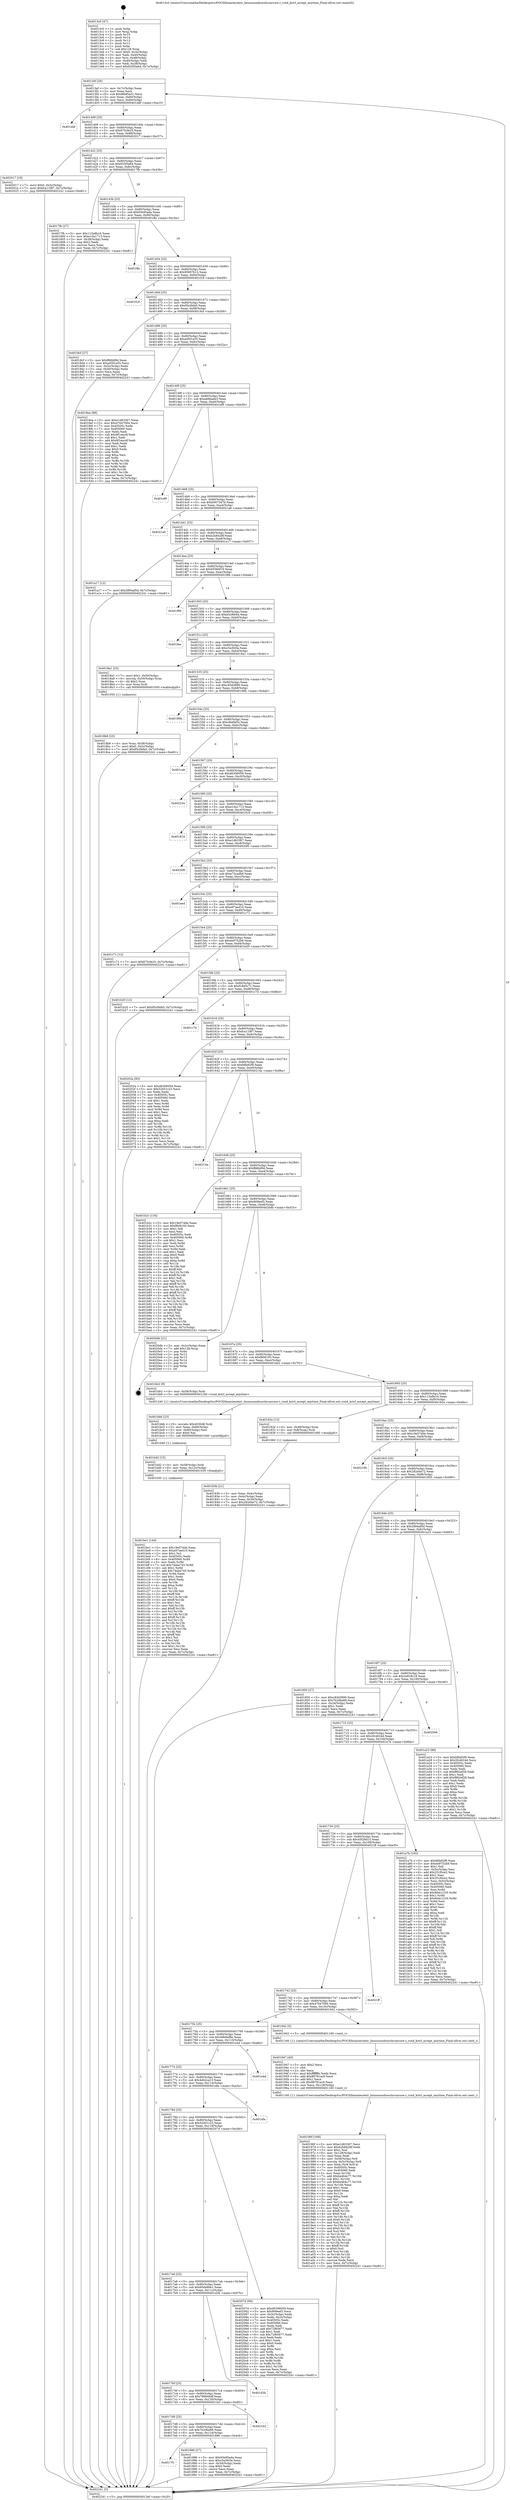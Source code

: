 digraph "0x4013c0" {
  label = "0x4013c0 (/mnt/c/Users/mathe/Desktop/tcc/POCII/binaries/extr_linuxsoundsocshrcarcore.c_rsnd_kctrl_accept_anytime_Final-ollvm.out::main(0))"
  labelloc = "t"
  node[shape=record]

  Entry [label="",width=0.3,height=0.3,shape=circle,fillcolor=black,style=filled]
  "0x4013ef" [label="{
     0x4013ef [26]\l
     | [instrs]\l
     &nbsp;&nbsp;0x4013ef \<+3\>: mov -0x7c(%rbp),%eax\l
     &nbsp;&nbsp;0x4013f2 \<+2\>: mov %eax,%ecx\l
     &nbsp;&nbsp;0x4013f4 \<+6\>: sub $0x86bf5a31,%ecx\l
     &nbsp;&nbsp;0x4013fa \<+3\>: mov %eax,-0x80(%rbp)\l
     &nbsp;&nbsp;0x4013fd \<+6\>: mov %ecx,-0x84(%rbp)\l
     &nbsp;&nbsp;0x401403 \<+6\>: je 0000000000401ddf \<main+0xa1f\>\l
  }"]
  "0x401ddf" [label="{
     0x401ddf\l
  }", style=dashed]
  "0x401409" [label="{
     0x401409 [25]\l
     | [instrs]\l
     &nbsp;&nbsp;0x401409 \<+5\>: jmp 000000000040140e \<main+0x4e\>\l
     &nbsp;&nbsp;0x40140e \<+3\>: mov -0x80(%rbp),%eax\l
     &nbsp;&nbsp;0x401411 \<+5\>: sub $0x875cfe25,%eax\l
     &nbsp;&nbsp;0x401416 \<+6\>: mov %eax,-0x88(%rbp)\l
     &nbsp;&nbsp;0x40141c \<+6\>: je 0000000000402017 \<main+0xc57\>\l
  }"]
  Exit [label="",width=0.3,height=0.3,shape=circle,fillcolor=black,style=filled,peripheries=2]
  "0x402017" [label="{
     0x402017 [19]\l
     | [instrs]\l
     &nbsp;&nbsp;0x402017 \<+7\>: movl $0x0,-0x3c(%rbp)\l
     &nbsp;&nbsp;0x40201e \<+7\>: movl $0xfca11f87,-0x7c(%rbp)\l
     &nbsp;&nbsp;0x402025 \<+5\>: jmp 0000000000402241 \<main+0xe81\>\l
  }"]
  "0x401422" [label="{
     0x401422 [25]\l
     | [instrs]\l
     &nbsp;&nbsp;0x401422 \<+5\>: jmp 0000000000401427 \<main+0x67\>\l
     &nbsp;&nbsp;0x401427 \<+3\>: mov -0x80(%rbp),%eax\l
     &nbsp;&nbsp;0x40142a \<+5\>: sub $0x925f3a64,%eax\l
     &nbsp;&nbsp;0x40142f \<+6\>: mov %eax,-0x8c(%rbp)\l
     &nbsp;&nbsp;0x401435 \<+6\>: je 00000000004017fb \<main+0x43b\>\l
  }"]
  "0x401be1" [label="{
     0x401be1 [144]\l
     | [instrs]\l
     &nbsp;&nbsp;0x401be1 \<+5\>: mov $0x19e57dde,%eax\l
     &nbsp;&nbsp;0x401be6 \<+5\>: mov $0xe97ae410,%esi\l
     &nbsp;&nbsp;0x401beb \<+2\>: mov $0x1,%cl\l
     &nbsp;&nbsp;0x401bed \<+7\>: mov 0x40505c,%edx\l
     &nbsp;&nbsp;0x401bf4 \<+8\>: mov 0x405060,%r8d\l
     &nbsp;&nbsp;0x401bfc \<+3\>: mov %edx,%r9d\l
     &nbsp;&nbsp;0x401bff \<+7\>: sub $0x74aba745,%r9d\l
     &nbsp;&nbsp;0x401c06 \<+4\>: sub $0x1,%r9d\l
     &nbsp;&nbsp;0x401c0a \<+7\>: add $0x74aba745,%r9d\l
     &nbsp;&nbsp;0x401c11 \<+4\>: imul %r9d,%edx\l
     &nbsp;&nbsp;0x401c15 \<+3\>: and $0x1,%edx\l
     &nbsp;&nbsp;0x401c18 \<+3\>: cmp $0x0,%edx\l
     &nbsp;&nbsp;0x401c1b \<+4\>: sete %r10b\l
     &nbsp;&nbsp;0x401c1f \<+4\>: cmp $0xa,%r8d\l
     &nbsp;&nbsp;0x401c23 \<+4\>: setl %r11b\l
     &nbsp;&nbsp;0x401c27 \<+3\>: mov %r10b,%bl\l
     &nbsp;&nbsp;0x401c2a \<+3\>: xor $0xff,%bl\l
     &nbsp;&nbsp;0x401c2d \<+3\>: mov %r11b,%r14b\l
     &nbsp;&nbsp;0x401c30 \<+4\>: xor $0xff,%r14b\l
     &nbsp;&nbsp;0x401c34 \<+3\>: xor $0x1,%cl\l
     &nbsp;&nbsp;0x401c37 \<+3\>: mov %bl,%r15b\l
     &nbsp;&nbsp;0x401c3a \<+4\>: and $0xff,%r15b\l
     &nbsp;&nbsp;0x401c3e \<+3\>: and %cl,%r10b\l
     &nbsp;&nbsp;0x401c41 \<+3\>: mov %r14b,%r12b\l
     &nbsp;&nbsp;0x401c44 \<+4\>: and $0xff,%r12b\l
     &nbsp;&nbsp;0x401c48 \<+3\>: and %cl,%r11b\l
     &nbsp;&nbsp;0x401c4b \<+3\>: or %r10b,%r15b\l
     &nbsp;&nbsp;0x401c4e \<+3\>: or %r11b,%r12b\l
     &nbsp;&nbsp;0x401c51 \<+3\>: xor %r12b,%r15b\l
     &nbsp;&nbsp;0x401c54 \<+3\>: or %r14b,%bl\l
     &nbsp;&nbsp;0x401c57 \<+3\>: xor $0xff,%bl\l
     &nbsp;&nbsp;0x401c5a \<+3\>: or $0x1,%cl\l
     &nbsp;&nbsp;0x401c5d \<+2\>: and %cl,%bl\l
     &nbsp;&nbsp;0x401c5f \<+3\>: or %bl,%r15b\l
     &nbsp;&nbsp;0x401c62 \<+4\>: test $0x1,%r15b\l
     &nbsp;&nbsp;0x401c66 \<+3\>: cmovne %esi,%eax\l
     &nbsp;&nbsp;0x401c69 \<+3\>: mov %eax,-0x7c(%rbp)\l
     &nbsp;&nbsp;0x401c6c \<+5\>: jmp 0000000000402241 \<main+0xe81\>\l
  }"]
  "0x4017fb" [label="{
     0x4017fb [27]\l
     | [instrs]\l
     &nbsp;&nbsp;0x4017fb \<+5\>: mov $0x115a8b16,%eax\l
     &nbsp;&nbsp;0x401800 \<+5\>: mov $0xe10a1713,%ecx\l
     &nbsp;&nbsp;0x401805 \<+3\>: mov -0x38(%rbp),%edx\l
     &nbsp;&nbsp;0x401808 \<+3\>: cmp $0x2,%edx\l
     &nbsp;&nbsp;0x40180b \<+3\>: cmovne %ecx,%eax\l
     &nbsp;&nbsp;0x40180e \<+3\>: mov %eax,-0x7c(%rbp)\l
     &nbsp;&nbsp;0x401811 \<+5\>: jmp 0000000000402241 \<main+0xe81\>\l
  }"]
  "0x40143b" [label="{
     0x40143b [25]\l
     | [instrs]\l
     &nbsp;&nbsp;0x40143b \<+5\>: jmp 0000000000401440 \<main+0x80\>\l
     &nbsp;&nbsp;0x401440 \<+3\>: mov -0x80(%rbp),%eax\l
     &nbsp;&nbsp;0x401443 \<+5\>: sub $0x93e95ada,%eax\l
     &nbsp;&nbsp;0x401448 \<+6\>: mov %eax,-0x90(%rbp)\l
     &nbsp;&nbsp;0x40144e \<+6\>: je 0000000000401ffa \<main+0xc3a\>\l
  }"]
  "0x402241" [label="{
     0x402241 [5]\l
     | [instrs]\l
     &nbsp;&nbsp;0x402241 \<+5\>: jmp 00000000004013ef \<main+0x2f\>\l
  }"]
  "0x4013c0" [label="{
     0x4013c0 [47]\l
     | [instrs]\l
     &nbsp;&nbsp;0x4013c0 \<+1\>: push %rbp\l
     &nbsp;&nbsp;0x4013c1 \<+3\>: mov %rsp,%rbp\l
     &nbsp;&nbsp;0x4013c4 \<+2\>: push %r15\l
     &nbsp;&nbsp;0x4013c6 \<+2\>: push %r14\l
     &nbsp;&nbsp;0x4013c8 \<+2\>: push %r13\l
     &nbsp;&nbsp;0x4013ca \<+2\>: push %r12\l
     &nbsp;&nbsp;0x4013cc \<+1\>: push %rbx\l
     &nbsp;&nbsp;0x4013cd \<+7\>: sub $0x128,%rsp\l
     &nbsp;&nbsp;0x4013d4 \<+7\>: movl $0x0,-0x3c(%rbp)\l
     &nbsp;&nbsp;0x4013db \<+3\>: mov %edi,-0x40(%rbp)\l
     &nbsp;&nbsp;0x4013de \<+4\>: mov %rsi,-0x48(%rbp)\l
     &nbsp;&nbsp;0x4013e2 \<+3\>: mov -0x40(%rbp),%edi\l
     &nbsp;&nbsp;0x4013e5 \<+3\>: mov %edi,-0x38(%rbp)\l
     &nbsp;&nbsp;0x4013e8 \<+7\>: movl $0x925f3a64,-0x7c(%rbp)\l
  }"]
  "0x401bd2" [label="{
     0x401bd2 [15]\l
     | [instrs]\l
     &nbsp;&nbsp;0x401bd2 \<+4\>: mov -0x58(%rbp),%rdi\l
     &nbsp;&nbsp;0x401bd6 \<+6\>: mov %eax,-0x12c(%rbp)\l
     &nbsp;&nbsp;0x401bdc \<+5\>: call 0000000000401030 \<free@plt\>\l
     | [calls]\l
     &nbsp;&nbsp;0x401030 \{1\} (unknown)\l
  }"]
  "0x401ffa" [label="{
     0x401ffa\l
  }", style=dashed]
  "0x401454" [label="{
     0x401454 [25]\l
     | [instrs]\l
     &nbsp;&nbsp;0x401454 \<+5\>: jmp 0000000000401459 \<main+0x99\>\l
     &nbsp;&nbsp;0x401459 \<+3\>: mov -0x80(%rbp),%eax\l
     &nbsp;&nbsp;0x40145c \<+5\>: sub $0x95807b12,%eax\l
     &nbsp;&nbsp;0x401461 \<+6\>: mov %eax,-0x94(%rbp)\l
     &nbsp;&nbsp;0x401467 \<+6\>: je 0000000000401f18 \<main+0xb58\>\l
  }"]
  "0x401bbb" [label="{
     0x401bbb [23]\l
     | [instrs]\l
     &nbsp;&nbsp;0x401bbb \<+10\>: movabs $0x4030d6,%rdi\l
     &nbsp;&nbsp;0x401bc5 \<+3\>: mov %eax,-0x60(%rbp)\l
     &nbsp;&nbsp;0x401bc8 \<+3\>: mov -0x60(%rbp),%esi\l
     &nbsp;&nbsp;0x401bcb \<+2\>: mov $0x0,%al\l
     &nbsp;&nbsp;0x401bcd \<+5\>: call 0000000000401040 \<printf@plt\>\l
     | [calls]\l
     &nbsp;&nbsp;0x401040 \{1\} (unknown)\l
  }"]
  "0x401f18" [label="{
     0x401f18\l
  }", style=dashed]
  "0x40146d" [label="{
     0x40146d [25]\l
     | [instrs]\l
     &nbsp;&nbsp;0x40146d \<+5\>: jmp 0000000000401472 \<main+0xb2\>\l
     &nbsp;&nbsp;0x401472 \<+3\>: mov -0x80(%rbp),%eax\l
     &nbsp;&nbsp;0x401475 \<+5\>: sub $0x95c0bfa5,%eax\l
     &nbsp;&nbsp;0x40147a \<+6\>: mov %eax,-0x98(%rbp)\l
     &nbsp;&nbsp;0x401480 \<+6\>: je 00000000004018cf \<main+0x50f\>\l
  }"]
  "0x40196f" [label="{
     0x40196f [168]\l
     | [instrs]\l
     &nbsp;&nbsp;0x40196f \<+5\>: mov $0xe1d63367,%ecx\l
     &nbsp;&nbsp;0x401974 \<+5\>: mov $0xb2b8428f,%edx\l
     &nbsp;&nbsp;0x401979 \<+3\>: mov $0x1,%sil\l
     &nbsp;&nbsp;0x40197c \<+6\>: mov -0x128(%rbp),%edi\l
     &nbsp;&nbsp;0x401982 \<+3\>: imul %eax,%edi\l
     &nbsp;&nbsp;0x401985 \<+4\>: mov -0x58(%rbp),%r8\l
     &nbsp;&nbsp;0x401989 \<+4\>: movslq -0x5c(%rbp),%r9\l
     &nbsp;&nbsp;0x40198d \<+4\>: mov %edi,(%r8,%r9,4)\l
     &nbsp;&nbsp;0x401991 \<+7\>: mov 0x40505c,%eax\l
     &nbsp;&nbsp;0x401998 \<+7\>: mov 0x405060,%edi\l
     &nbsp;&nbsp;0x40199f \<+3\>: mov %eax,%r10d\l
     &nbsp;&nbsp;0x4019a2 \<+7\>: add $0xbe4b4c77,%r10d\l
     &nbsp;&nbsp;0x4019a9 \<+4\>: sub $0x1,%r10d\l
     &nbsp;&nbsp;0x4019ad \<+7\>: sub $0xbe4b4c77,%r10d\l
     &nbsp;&nbsp;0x4019b4 \<+4\>: imul %r10d,%eax\l
     &nbsp;&nbsp;0x4019b8 \<+3\>: and $0x1,%eax\l
     &nbsp;&nbsp;0x4019bb \<+3\>: cmp $0x0,%eax\l
     &nbsp;&nbsp;0x4019be \<+4\>: sete %r11b\l
     &nbsp;&nbsp;0x4019c2 \<+3\>: cmp $0xa,%edi\l
     &nbsp;&nbsp;0x4019c5 \<+3\>: setl %bl\l
     &nbsp;&nbsp;0x4019c8 \<+3\>: mov %r11b,%r14b\l
     &nbsp;&nbsp;0x4019cb \<+4\>: xor $0xff,%r14b\l
     &nbsp;&nbsp;0x4019cf \<+3\>: mov %bl,%r15b\l
     &nbsp;&nbsp;0x4019d2 \<+4\>: xor $0xff,%r15b\l
     &nbsp;&nbsp;0x4019d6 \<+4\>: xor $0x0,%sil\l
     &nbsp;&nbsp;0x4019da \<+3\>: mov %r14b,%r12b\l
     &nbsp;&nbsp;0x4019dd \<+4\>: and $0x0,%r12b\l
     &nbsp;&nbsp;0x4019e1 \<+3\>: and %sil,%r11b\l
     &nbsp;&nbsp;0x4019e4 \<+3\>: mov %r15b,%r13b\l
     &nbsp;&nbsp;0x4019e7 \<+4\>: and $0x0,%r13b\l
     &nbsp;&nbsp;0x4019eb \<+3\>: and %sil,%bl\l
     &nbsp;&nbsp;0x4019ee \<+3\>: or %r11b,%r12b\l
     &nbsp;&nbsp;0x4019f1 \<+3\>: or %bl,%r13b\l
     &nbsp;&nbsp;0x4019f4 \<+3\>: xor %r13b,%r12b\l
     &nbsp;&nbsp;0x4019f7 \<+3\>: or %r15b,%r14b\l
     &nbsp;&nbsp;0x4019fa \<+4\>: xor $0xff,%r14b\l
     &nbsp;&nbsp;0x4019fe \<+4\>: or $0x0,%sil\l
     &nbsp;&nbsp;0x401a02 \<+3\>: and %sil,%r14b\l
     &nbsp;&nbsp;0x401a05 \<+3\>: or %r14b,%r12b\l
     &nbsp;&nbsp;0x401a08 \<+4\>: test $0x1,%r12b\l
     &nbsp;&nbsp;0x401a0c \<+3\>: cmovne %edx,%ecx\l
     &nbsp;&nbsp;0x401a0f \<+3\>: mov %ecx,-0x7c(%rbp)\l
     &nbsp;&nbsp;0x401a12 \<+5\>: jmp 0000000000402241 \<main+0xe81\>\l
  }"]
  "0x4018cf" [label="{
     0x4018cf [27]\l
     | [instrs]\l
     &nbsp;&nbsp;0x4018cf \<+5\>: mov $0xffd6bf9d,%eax\l
     &nbsp;&nbsp;0x4018d4 \<+5\>: mov $0xa05f1a55,%ecx\l
     &nbsp;&nbsp;0x4018d9 \<+3\>: mov -0x5c(%rbp),%edx\l
     &nbsp;&nbsp;0x4018dc \<+3\>: cmp -0x50(%rbp),%edx\l
     &nbsp;&nbsp;0x4018df \<+3\>: cmovl %ecx,%eax\l
     &nbsp;&nbsp;0x4018e2 \<+3\>: mov %eax,-0x7c(%rbp)\l
     &nbsp;&nbsp;0x4018e5 \<+5\>: jmp 0000000000402241 \<main+0xe81\>\l
  }"]
  "0x401486" [label="{
     0x401486 [25]\l
     | [instrs]\l
     &nbsp;&nbsp;0x401486 \<+5\>: jmp 000000000040148b \<main+0xcb\>\l
     &nbsp;&nbsp;0x40148b \<+3\>: mov -0x80(%rbp),%eax\l
     &nbsp;&nbsp;0x40148e \<+5\>: sub $0xa05f1a55,%eax\l
     &nbsp;&nbsp;0x401493 \<+6\>: mov %eax,-0x9c(%rbp)\l
     &nbsp;&nbsp;0x401499 \<+6\>: je 00000000004018ea \<main+0x52a\>\l
  }"]
  "0x401947" [label="{
     0x401947 [40]\l
     | [instrs]\l
     &nbsp;&nbsp;0x401947 \<+5\>: mov $0x2,%ecx\l
     &nbsp;&nbsp;0x40194c \<+1\>: cltd\l
     &nbsp;&nbsp;0x40194d \<+2\>: idiv %ecx\l
     &nbsp;&nbsp;0x40194f \<+6\>: imul $0xfffffffe,%edx,%ecx\l
     &nbsp;&nbsp;0x401955 \<+6\>: add $0x88781ec9,%ecx\l
     &nbsp;&nbsp;0x40195b \<+3\>: add $0x1,%ecx\l
     &nbsp;&nbsp;0x40195e \<+6\>: sub $0x88781ec9,%ecx\l
     &nbsp;&nbsp;0x401964 \<+6\>: mov %ecx,-0x128(%rbp)\l
     &nbsp;&nbsp;0x40196a \<+5\>: call 0000000000401160 \<next_i\>\l
     | [calls]\l
     &nbsp;&nbsp;0x401160 \{1\} (/mnt/c/Users/mathe/Desktop/tcc/POCII/binaries/extr_linuxsoundsocshrcarcore.c_rsnd_kctrl_accept_anytime_Final-ollvm.out::next_i)\l
  }"]
  "0x4018ea" [label="{
     0x4018ea [88]\l
     | [instrs]\l
     &nbsp;&nbsp;0x4018ea \<+5\>: mov $0xe1d63367,%eax\l
     &nbsp;&nbsp;0x4018ef \<+5\>: mov $0x47647094,%ecx\l
     &nbsp;&nbsp;0x4018f4 \<+7\>: mov 0x40505c,%edx\l
     &nbsp;&nbsp;0x4018fb \<+7\>: mov 0x405060,%esi\l
     &nbsp;&nbsp;0x401902 \<+2\>: mov %edx,%edi\l
     &nbsp;&nbsp;0x401904 \<+6\>: sub $0x9f1eac4f,%edi\l
     &nbsp;&nbsp;0x40190a \<+3\>: sub $0x1,%edi\l
     &nbsp;&nbsp;0x40190d \<+6\>: add $0x9f1eac4f,%edi\l
     &nbsp;&nbsp;0x401913 \<+3\>: imul %edi,%edx\l
     &nbsp;&nbsp;0x401916 \<+3\>: and $0x1,%edx\l
     &nbsp;&nbsp;0x401919 \<+3\>: cmp $0x0,%edx\l
     &nbsp;&nbsp;0x40191c \<+4\>: sete %r8b\l
     &nbsp;&nbsp;0x401920 \<+3\>: cmp $0xa,%esi\l
     &nbsp;&nbsp;0x401923 \<+4\>: setl %r9b\l
     &nbsp;&nbsp;0x401927 \<+3\>: mov %r8b,%r10b\l
     &nbsp;&nbsp;0x40192a \<+3\>: and %r9b,%r10b\l
     &nbsp;&nbsp;0x40192d \<+3\>: xor %r9b,%r8b\l
     &nbsp;&nbsp;0x401930 \<+3\>: or %r8b,%r10b\l
     &nbsp;&nbsp;0x401933 \<+4\>: test $0x1,%r10b\l
     &nbsp;&nbsp;0x401937 \<+3\>: cmovne %ecx,%eax\l
     &nbsp;&nbsp;0x40193a \<+3\>: mov %eax,-0x7c(%rbp)\l
     &nbsp;&nbsp;0x40193d \<+5\>: jmp 0000000000402241 \<main+0xe81\>\l
  }"]
  "0x40149f" [label="{
     0x40149f [25]\l
     | [instrs]\l
     &nbsp;&nbsp;0x40149f \<+5\>: jmp 00000000004014a4 \<main+0xe4\>\l
     &nbsp;&nbsp;0x4014a4 \<+3\>: mov -0x80(%rbp),%eax\l
     &nbsp;&nbsp;0x4014a7 \<+5\>: sub $0xab6bade3,%eax\l
     &nbsp;&nbsp;0x4014ac \<+6\>: mov %eax,-0xa0(%rbp)\l
     &nbsp;&nbsp;0x4014b2 \<+6\>: je 0000000000401ef9 \<main+0xb39\>\l
  }"]
  "0x4018b8" [label="{
     0x4018b8 [23]\l
     | [instrs]\l
     &nbsp;&nbsp;0x4018b8 \<+4\>: mov %rax,-0x58(%rbp)\l
     &nbsp;&nbsp;0x4018bc \<+7\>: movl $0x0,-0x5c(%rbp)\l
     &nbsp;&nbsp;0x4018c3 \<+7\>: movl $0x95c0bfa5,-0x7c(%rbp)\l
     &nbsp;&nbsp;0x4018ca \<+5\>: jmp 0000000000402241 \<main+0xe81\>\l
  }"]
  "0x401ef9" [label="{
     0x401ef9\l
  }", style=dashed]
  "0x4014b8" [label="{
     0x4014b8 [25]\l
     | [instrs]\l
     &nbsp;&nbsp;0x4014b8 \<+5\>: jmp 00000000004014bd \<main+0xfd\>\l
     &nbsp;&nbsp;0x4014bd \<+3\>: mov -0x80(%rbp),%eax\l
     &nbsp;&nbsp;0x4014c0 \<+5\>: sub $0xb007347b,%eax\l
     &nbsp;&nbsp;0x4014c5 \<+6\>: mov %eax,-0xa4(%rbp)\l
     &nbsp;&nbsp;0x4014cb \<+6\>: je 00000000004021a6 \<main+0xde6\>\l
  }"]
  "0x4017f1" [label="{
     0x4017f1\l
  }", style=dashed]
  "0x4021a6" [label="{
     0x4021a6\l
  }", style=dashed]
  "0x4014d1" [label="{
     0x4014d1 [25]\l
     | [instrs]\l
     &nbsp;&nbsp;0x4014d1 \<+5\>: jmp 00000000004014d6 \<main+0x116\>\l
     &nbsp;&nbsp;0x4014d6 \<+3\>: mov -0x80(%rbp),%eax\l
     &nbsp;&nbsp;0x4014d9 \<+5\>: sub $0xb2b8428f,%eax\l
     &nbsp;&nbsp;0x4014de \<+6\>: mov %eax,-0xa8(%rbp)\l
     &nbsp;&nbsp;0x4014e4 \<+6\>: je 0000000000401a17 \<main+0x657\>\l
  }"]
  "0x401886" [label="{
     0x401886 [27]\l
     | [instrs]\l
     &nbsp;&nbsp;0x401886 \<+5\>: mov $0x93e95ada,%eax\l
     &nbsp;&nbsp;0x40188b \<+5\>: mov $0xc5a3fc0a,%ecx\l
     &nbsp;&nbsp;0x401890 \<+3\>: mov -0x34(%rbp),%edx\l
     &nbsp;&nbsp;0x401893 \<+3\>: cmp $0x0,%edx\l
     &nbsp;&nbsp;0x401896 \<+3\>: cmove %ecx,%eax\l
     &nbsp;&nbsp;0x401899 \<+3\>: mov %eax,-0x7c(%rbp)\l
     &nbsp;&nbsp;0x40189c \<+5\>: jmp 0000000000402241 \<main+0xe81\>\l
  }"]
  "0x401a17" [label="{
     0x401a17 [12]\l
     | [instrs]\l
     &nbsp;&nbsp;0x401a17 \<+7\>: movl $0x2894af5d,-0x7c(%rbp)\l
     &nbsp;&nbsp;0x401a1e \<+5\>: jmp 0000000000402241 \<main+0xe81\>\l
  }"]
  "0x4014ea" [label="{
     0x4014ea [25]\l
     | [instrs]\l
     &nbsp;&nbsp;0x4014ea \<+5\>: jmp 00000000004014ef \<main+0x12f\>\l
     &nbsp;&nbsp;0x4014ef \<+3\>: mov -0x80(%rbp),%eax\l
     &nbsp;&nbsp;0x4014f2 \<+5\>: sub $0xb5584f19,%eax\l
     &nbsp;&nbsp;0x4014f7 \<+6\>: mov %eax,-0xac(%rbp)\l
     &nbsp;&nbsp;0x4014fd \<+6\>: je 0000000000401f6b \<main+0xbab\>\l
  }"]
  "0x4017d8" [label="{
     0x4017d8 [25]\l
     | [instrs]\l
     &nbsp;&nbsp;0x4017d8 \<+5\>: jmp 00000000004017dd \<main+0x41d\>\l
     &nbsp;&nbsp;0x4017dd \<+3\>: mov -0x80(%rbp),%eax\l
     &nbsp;&nbsp;0x4017e0 \<+5\>: sub $0x7b2dbe68,%eax\l
     &nbsp;&nbsp;0x4017e5 \<+6\>: mov %eax,-0x124(%rbp)\l
     &nbsp;&nbsp;0x4017eb \<+6\>: je 0000000000401886 \<main+0x4c6\>\l
  }"]
  "0x401f6b" [label="{
     0x401f6b\l
  }", style=dashed]
  "0x401503" [label="{
     0x401503 [25]\l
     | [instrs]\l
     &nbsp;&nbsp;0x401503 \<+5\>: jmp 0000000000401508 \<main+0x148\>\l
     &nbsp;&nbsp;0x401508 \<+3\>: mov -0x80(%rbp),%eax\l
     &nbsp;&nbsp;0x40150b \<+5\>: sub $0xb5cf6644,%eax\l
     &nbsp;&nbsp;0x401510 \<+6\>: mov %eax,-0xb0(%rbp)\l
     &nbsp;&nbsp;0x401516 \<+6\>: je 0000000000401fee \<main+0xc2e\>\l
  }"]
  "0x4021b2" [label="{
     0x4021b2\l
  }", style=dashed]
  "0x401fee" [label="{
     0x401fee\l
  }", style=dashed]
  "0x40151c" [label="{
     0x40151c [25]\l
     | [instrs]\l
     &nbsp;&nbsp;0x40151c \<+5\>: jmp 0000000000401521 \<main+0x161\>\l
     &nbsp;&nbsp;0x401521 \<+3\>: mov -0x80(%rbp),%eax\l
     &nbsp;&nbsp;0x401524 \<+5\>: sub $0xc5a3fc0a,%eax\l
     &nbsp;&nbsp;0x401529 \<+6\>: mov %eax,-0xb4(%rbp)\l
     &nbsp;&nbsp;0x40152f \<+6\>: je 00000000004018a1 \<main+0x4e1\>\l
  }"]
  "0x4017bf" [label="{
     0x4017bf [25]\l
     | [instrs]\l
     &nbsp;&nbsp;0x4017bf \<+5\>: jmp 00000000004017c4 \<main+0x404\>\l
     &nbsp;&nbsp;0x4017c4 \<+3\>: mov -0x80(%rbp),%eax\l
     &nbsp;&nbsp;0x4017c7 \<+5\>: sub $0x788840df,%eax\l
     &nbsp;&nbsp;0x4017cc \<+6\>: mov %eax,-0x120(%rbp)\l
     &nbsp;&nbsp;0x4017d2 \<+6\>: je 00000000004021b2 \<main+0xdf2\>\l
  }"]
  "0x4018a1" [label="{
     0x4018a1 [23]\l
     | [instrs]\l
     &nbsp;&nbsp;0x4018a1 \<+7\>: movl $0x1,-0x50(%rbp)\l
     &nbsp;&nbsp;0x4018a8 \<+4\>: movslq -0x50(%rbp),%rax\l
     &nbsp;&nbsp;0x4018ac \<+4\>: shl $0x2,%rax\l
     &nbsp;&nbsp;0x4018b0 \<+3\>: mov %rax,%rdi\l
     &nbsp;&nbsp;0x4018b3 \<+5\>: call 0000000000401050 \<malloc@plt\>\l
     | [calls]\l
     &nbsp;&nbsp;0x401050 \{1\} (unknown)\l
  }"]
  "0x401535" [label="{
     0x401535 [25]\l
     | [instrs]\l
     &nbsp;&nbsp;0x401535 \<+5\>: jmp 000000000040153a \<main+0x17a\>\l
     &nbsp;&nbsp;0x40153a \<+3\>: mov -0x80(%rbp),%eax\l
     &nbsp;&nbsp;0x40153d \<+5\>: sub $0xc83d3890,%eax\l
     &nbsp;&nbsp;0x401542 \<+6\>: mov %eax,-0xb8(%rbp)\l
     &nbsp;&nbsp;0x401548 \<+6\>: je 000000000040186b \<main+0x4ab\>\l
  }"]
  "0x401d3b" [label="{
     0x401d3b\l
  }", style=dashed]
  "0x40186b" [label="{
     0x40186b\l
  }", style=dashed]
  "0x40154e" [label="{
     0x40154e [25]\l
     | [instrs]\l
     &nbsp;&nbsp;0x40154e \<+5\>: jmp 0000000000401553 \<main+0x193\>\l
     &nbsp;&nbsp;0x401553 \<+3\>: mov -0x80(%rbp),%eax\l
     &nbsp;&nbsp;0x401556 \<+5\>: sub $0xc8e6bf3c,%eax\l
     &nbsp;&nbsp;0x40155b \<+6\>: mov %eax,-0xbc(%rbp)\l
     &nbsp;&nbsp;0x401561 \<+6\>: je 0000000000401cab \<main+0x8eb\>\l
  }"]
  "0x4017a6" [label="{
     0x4017a6 [25]\l
     | [instrs]\l
     &nbsp;&nbsp;0x4017a6 \<+5\>: jmp 00000000004017ab \<main+0x3eb\>\l
     &nbsp;&nbsp;0x4017ab \<+3\>: mov -0x80(%rbp),%eax\l
     &nbsp;&nbsp;0x4017ae \<+5\>: sub $0x60d486e1,%eax\l
     &nbsp;&nbsp;0x4017b3 \<+6\>: mov %eax,-0x11c(%rbp)\l
     &nbsp;&nbsp;0x4017b9 \<+6\>: je 0000000000401d3b \<main+0x97b\>\l
  }"]
  "0x401cab" [label="{
     0x401cab\l
  }", style=dashed]
  "0x401567" [label="{
     0x401567 [25]\l
     | [instrs]\l
     &nbsp;&nbsp;0x401567 \<+5\>: jmp 000000000040156c \<main+0x1ac\>\l
     &nbsp;&nbsp;0x40156c \<+3\>: mov -0x80(%rbp),%eax\l
     &nbsp;&nbsp;0x40156f \<+5\>: sub $0xd6306059,%eax\l
     &nbsp;&nbsp;0x401574 \<+6\>: mov %eax,-0xc0(%rbp)\l
     &nbsp;&nbsp;0x40157a \<+6\>: je 000000000040223a \<main+0xe7a\>\l
  }"]
  "0x40207d" [label="{
     0x40207d [94]\l
     | [instrs]\l
     &nbsp;&nbsp;0x40207d \<+5\>: mov $0xd6306059,%eax\l
     &nbsp;&nbsp;0x402082 \<+5\>: mov $0x909eef3,%ecx\l
     &nbsp;&nbsp;0x402087 \<+3\>: mov -0x3c(%rbp),%edx\l
     &nbsp;&nbsp;0x40208a \<+3\>: mov %edx,-0x2c(%rbp)\l
     &nbsp;&nbsp;0x40208d \<+7\>: mov 0x40505c,%edx\l
     &nbsp;&nbsp;0x402094 \<+7\>: mov 0x405060,%esi\l
     &nbsp;&nbsp;0x40209b \<+2\>: mov %edx,%edi\l
     &nbsp;&nbsp;0x40209d \<+6\>: add $0x72f65677,%edi\l
     &nbsp;&nbsp;0x4020a3 \<+3\>: sub $0x1,%edi\l
     &nbsp;&nbsp;0x4020a6 \<+6\>: sub $0x72f65677,%edi\l
     &nbsp;&nbsp;0x4020ac \<+3\>: imul %edi,%edx\l
     &nbsp;&nbsp;0x4020af \<+3\>: and $0x1,%edx\l
     &nbsp;&nbsp;0x4020b2 \<+3\>: cmp $0x0,%edx\l
     &nbsp;&nbsp;0x4020b5 \<+4\>: sete %r8b\l
     &nbsp;&nbsp;0x4020b9 \<+3\>: cmp $0xa,%esi\l
     &nbsp;&nbsp;0x4020bc \<+4\>: setl %r9b\l
     &nbsp;&nbsp;0x4020c0 \<+3\>: mov %r8b,%r10b\l
     &nbsp;&nbsp;0x4020c3 \<+3\>: and %r9b,%r10b\l
     &nbsp;&nbsp;0x4020c6 \<+3\>: xor %r9b,%r8b\l
     &nbsp;&nbsp;0x4020c9 \<+3\>: or %r8b,%r10b\l
     &nbsp;&nbsp;0x4020cc \<+4\>: test $0x1,%r10b\l
     &nbsp;&nbsp;0x4020d0 \<+3\>: cmovne %ecx,%eax\l
     &nbsp;&nbsp;0x4020d3 \<+3\>: mov %eax,-0x7c(%rbp)\l
     &nbsp;&nbsp;0x4020d6 \<+5\>: jmp 0000000000402241 \<main+0xe81\>\l
  }"]
  "0x40223a" [label="{
     0x40223a\l
  }", style=dashed]
  "0x401580" [label="{
     0x401580 [25]\l
     | [instrs]\l
     &nbsp;&nbsp;0x401580 \<+5\>: jmp 0000000000401585 \<main+0x1c5\>\l
     &nbsp;&nbsp;0x401585 \<+3\>: mov -0x80(%rbp),%eax\l
     &nbsp;&nbsp;0x401588 \<+5\>: sub $0xe10a1713,%eax\l
     &nbsp;&nbsp;0x40158d \<+6\>: mov %eax,-0xc4(%rbp)\l
     &nbsp;&nbsp;0x401593 \<+6\>: je 0000000000401816 \<main+0x456\>\l
  }"]
  "0x40178d" [label="{
     0x40178d [25]\l
     | [instrs]\l
     &nbsp;&nbsp;0x40178d \<+5\>: jmp 0000000000401792 \<main+0x3d2\>\l
     &nbsp;&nbsp;0x401792 \<+3\>: mov -0x80(%rbp),%eax\l
     &nbsp;&nbsp;0x401795 \<+5\>: sub $0x52d51c23,%eax\l
     &nbsp;&nbsp;0x40179a \<+6\>: mov %eax,-0x118(%rbp)\l
     &nbsp;&nbsp;0x4017a0 \<+6\>: je 000000000040207d \<main+0xcbd\>\l
  }"]
  "0x401816" [label="{
     0x401816\l
  }", style=dashed]
  "0x401599" [label="{
     0x401599 [25]\l
     | [instrs]\l
     &nbsp;&nbsp;0x401599 \<+5\>: jmp 000000000040159e \<main+0x1de\>\l
     &nbsp;&nbsp;0x40159e \<+3\>: mov -0x80(%rbp),%eax\l
     &nbsp;&nbsp;0x4015a1 \<+5\>: sub $0xe1d63367,%eax\l
     &nbsp;&nbsp;0x4015a6 \<+6\>: mov %eax,-0xc8(%rbp)\l
     &nbsp;&nbsp;0x4015ac \<+6\>: je 00000000004020f0 \<main+0xd30\>\l
  }"]
  "0x401dfa" [label="{
     0x401dfa\l
  }", style=dashed]
  "0x4020f0" [label="{
     0x4020f0\l
  }", style=dashed]
  "0x4015b2" [label="{
     0x4015b2 [25]\l
     | [instrs]\l
     &nbsp;&nbsp;0x4015b2 \<+5\>: jmp 00000000004015b7 \<main+0x1f7\>\l
     &nbsp;&nbsp;0x4015b7 \<+3\>: mov -0x80(%rbp),%eax\l
     &nbsp;&nbsp;0x4015ba \<+5\>: sub $0xe73cadbd,%eax\l
     &nbsp;&nbsp;0x4015bf \<+6\>: mov %eax,-0xcc(%rbp)\l
     &nbsp;&nbsp;0x4015c5 \<+6\>: je 0000000000401eed \<main+0xb2d\>\l
  }"]
  "0x401774" [label="{
     0x401774 [25]\l
     | [instrs]\l
     &nbsp;&nbsp;0x401774 \<+5\>: jmp 0000000000401779 \<main+0x3b9\>\l
     &nbsp;&nbsp;0x401779 \<+3\>: mov -0x80(%rbp),%eax\l
     &nbsp;&nbsp;0x40177c \<+5\>: sub $0x4d42ca13,%eax\l
     &nbsp;&nbsp;0x401781 \<+6\>: mov %eax,-0x114(%rbp)\l
     &nbsp;&nbsp;0x401787 \<+6\>: je 0000000000401dfa \<main+0xa3a\>\l
  }"]
  "0x401eed" [label="{
     0x401eed\l
  }", style=dashed]
  "0x4015cb" [label="{
     0x4015cb [25]\l
     | [instrs]\l
     &nbsp;&nbsp;0x4015cb \<+5\>: jmp 00000000004015d0 \<main+0x210\>\l
     &nbsp;&nbsp;0x4015d0 \<+3\>: mov -0x80(%rbp),%eax\l
     &nbsp;&nbsp;0x4015d3 \<+5\>: sub $0xe97ae410,%eax\l
     &nbsp;&nbsp;0x4015d8 \<+6\>: mov %eax,-0xd0(%rbp)\l
     &nbsp;&nbsp;0x4015de \<+6\>: je 0000000000401c71 \<main+0x8b1\>\l
  }"]
  "0x401e4d" [label="{
     0x401e4d\l
  }", style=dashed]
  "0x401c71" [label="{
     0x401c71 [12]\l
     | [instrs]\l
     &nbsp;&nbsp;0x401c71 \<+7\>: movl $0x875cfe25,-0x7c(%rbp)\l
     &nbsp;&nbsp;0x401c78 \<+5\>: jmp 0000000000402241 \<main+0xe81\>\l
  }"]
  "0x4015e4" [label="{
     0x4015e4 [25]\l
     | [instrs]\l
     &nbsp;&nbsp;0x4015e4 \<+5\>: jmp 00000000004015e9 \<main+0x229\>\l
     &nbsp;&nbsp;0x4015e9 \<+3\>: mov -0x80(%rbp),%eax\l
     &nbsp;&nbsp;0x4015ec \<+5\>: sub $0xeb9752b9,%eax\l
     &nbsp;&nbsp;0x4015f1 \<+6\>: mov %eax,-0xd4(%rbp)\l
     &nbsp;&nbsp;0x4015f7 \<+6\>: je 0000000000401b20 \<main+0x760\>\l
  }"]
  "0x40175b" [label="{
     0x40175b [25]\l
     | [instrs]\l
     &nbsp;&nbsp;0x40175b \<+5\>: jmp 0000000000401760 \<main+0x3a0\>\l
     &nbsp;&nbsp;0x401760 \<+3\>: mov -0x80(%rbp),%eax\l
     &nbsp;&nbsp;0x401763 \<+5\>: sub $0x49b9ef8e,%eax\l
     &nbsp;&nbsp;0x401768 \<+6\>: mov %eax,-0x110(%rbp)\l
     &nbsp;&nbsp;0x40176e \<+6\>: je 0000000000401e4d \<main+0xa8d\>\l
  }"]
  "0x401b20" [label="{
     0x401b20 [12]\l
     | [instrs]\l
     &nbsp;&nbsp;0x401b20 \<+7\>: movl $0x95c0bfa5,-0x7c(%rbp)\l
     &nbsp;&nbsp;0x401b27 \<+5\>: jmp 0000000000402241 \<main+0xe81\>\l
  }"]
  "0x4015fd" [label="{
     0x4015fd [25]\l
     | [instrs]\l
     &nbsp;&nbsp;0x4015fd \<+5\>: jmp 0000000000401602 \<main+0x242\>\l
     &nbsp;&nbsp;0x401602 \<+3\>: mov -0x80(%rbp),%eax\l
     &nbsp;&nbsp;0x401605 \<+5\>: sub $0xf18d5c71,%eax\l
     &nbsp;&nbsp;0x40160a \<+6\>: mov %eax,-0xd8(%rbp)\l
     &nbsp;&nbsp;0x401610 \<+6\>: je 0000000000401c7d \<main+0x8bd\>\l
  }"]
  "0x401942" [label="{
     0x401942 [5]\l
     | [instrs]\l
     &nbsp;&nbsp;0x401942 \<+5\>: call 0000000000401160 \<next_i\>\l
     | [calls]\l
     &nbsp;&nbsp;0x401160 \{1\} (/mnt/c/Users/mathe/Desktop/tcc/POCII/binaries/extr_linuxsoundsocshrcarcore.c_rsnd_kctrl_accept_anytime_Final-ollvm.out::next_i)\l
  }"]
  "0x401c7d" [label="{
     0x401c7d\l
  }", style=dashed]
  "0x401616" [label="{
     0x401616 [25]\l
     | [instrs]\l
     &nbsp;&nbsp;0x401616 \<+5\>: jmp 000000000040161b \<main+0x25b\>\l
     &nbsp;&nbsp;0x40161b \<+3\>: mov -0x80(%rbp),%eax\l
     &nbsp;&nbsp;0x40161e \<+5\>: sub $0xfca11f87,%eax\l
     &nbsp;&nbsp;0x401623 \<+6\>: mov %eax,-0xdc(%rbp)\l
     &nbsp;&nbsp;0x401629 \<+6\>: je 000000000040202a \<main+0xc6a\>\l
  }"]
  "0x401742" [label="{
     0x401742 [25]\l
     | [instrs]\l
     &nbsp;&nbsp;0x401742 \<+5\>: jmp 0000000000401747 \<main+0x387\>\l
     &nbsp;&nbsp;0x401747 \<+3\>: mov -0x80(%rbp),%eax\l
     &nbsp;&nbsp;0x40174a \<+5\>: sub $0x47647094,%eax\l
     &nbsp;&nbsp;0x40174f \<+6\>: mov %eax,-0x10c(%rbp)\l
     &nbsp;&nbsp;0x401755 \<+6\>: je 0000000000401942 \<main+0x582\>\l
  }"]
  "0x40202a" [label="{
     0x40202a [83]\l
     | [instrs]\l
     &nbsp;&nbsp;0x40202a \<+5\>: mov $0xd6306059,%eax\l
     &nbsp;&nbsp;0x40202f \<+5\>: mov $0x52d51c23,%ecx\l
     &nbsp;&nbsp;0x402034 \<+2\>: xor %edx,%edx\l
     &nbsp;&nbsp;0x402036 \<+7\>: mov 0x40505c,%esi\l
     &nbsp;&nbsp;0x40203d \<+7\>: mov 0x405060,%edi\l
     &nbsp;&nbsp;0x402044 \<+3\>: sub $0x1,%edx\l
     &nbsp;&nbsp;0x402047 \<+3\>: mov %esi,%r8d\l
     &nbsp;&nbsp;0x40204a \<+3\>: add %edx,%r8d\l
     &nbsp;&nbsp;0x40204d \<+4\>: imul %r8d,%esi\l
     &nbsp;&nbsp;0x402051 \<+3\>: and $0x1,%esi\l
     &nbsp;&nbsp;0x402054 \<+3\>: cmp $0x0,%esi\l
     &nbsp;&nbsp;0x402057 \<+4\>: sete %r9b\l
     &nbsp;&nbsp;0x40205b \<+3\>: cmp $0xa,%edi\l
     &nbsp;&nbsp;0x40205e \<+4\>: setl %r10b\l
     &nbsp;&nbsp;0x402062 \<+3\>: mov %r9b,%r11b\l
     &nbsp;&nbsp;0x402065 \<+3\>: and %r10b,%r11b\l
     &nbsp;&nbsp;0x402068 \<+3\>: xor %r10b,%r9b\l
     &nbsp;&nbsp;0x40206b \<+3\>: or %r9b,%r11b\l
     &nbsp;&nbsp;0x40206e \<+4\>: test $0x1,%r11b\l
     &nbsp;&nbsp;0x402072 \<+3\>: cmovne %ecx,%eax\l
     &nbsp;&nbsp;0x402075 \<+3\>: mov %eax,-0x7c(%rbp)\l
     &nbsp;&nbsp;0x402078 \<+5\>: jmp 0000000000402241 \<main+0xe81\>\l
  }"]
  "0x40162f" [label="{
     0x40162f [25]\l
     | [instrs]\l
     &nbsp;&nbsp;0x40162f \<+5\>: jmp 0000000000401634 \<main+0x274\>\l
     &nbsp;&nbsp;0x401634 \<+3\>: mov -0x80(%rbp),%eax\l
     &nbsp;&nbsp;0x401637 \<+5\>: sub $0xfdfa92f9,%eax\l
     &nbsp;&nbsp;0x40163c \<+6\>: mov %eax,-0xe0(%rbp)\l
     &nbsp;&nbsp;0x401642 \<+6\>: je 000000000040214a \<main+0xd8a\>\l
  }"]
  "0x4021ff" [label="{
     0x4021ff\l
  }", style=dashed]
  "0x40214a" [label="{
     0x40214a\l
  }", style=dashed]
  "0x401648" [label="{
     0x401648 [25]\l
     | [instrs]\l
     &nbsp;&nbsp;0x401648 \<+5\>: jmp 000000000040164d \<main+0x28d\>\l
     &nbsp;&nbsp;0x40164d \<+3\>: mov -0x80(%rbp),%eax\l
     &nbsp;&nbsp;0x401650 \<+5\>: sub $0xffd6bf9d,%eax\l
     &nbsp;&nbsp;0x401655 \<+6\>: mov %eax,-0xe4(%rbp)\l
     &nbsp;&nbsp;0x40165b \<+6\>: je 0000000000401b2c \<main+0x76c\>\l
  }"]
  "0x401729" [label="{
     0x401729 [25]\l
     | [instrs]\l
     &nbsp;&nbsp;0x401729 \<+5\>: jmp 000000000040172e \<main+0x36e\>\l
     &nbsp;&nbsp;0x40172e \<+3\>: mov -0x80(%rbp),%eax\l
     &nbsp;&nbsp;0x401731 \<+5\>: sub $0x45f28d15,%eax\l
     &nbsp;&nbsp;0x401736 \<+6\>: mov %eax,-0x108(%rbp)\l
     &nbsp;&nbsp;0x40173c \<+6\>: je 00000000004021ff \<main+0xe3f\>\l
  }"]
  "0x401b2c" [label="{
     0x401b2c [134]\l
     | [instrs]\l
     &nbsp;&nbsp;0x401b2c \<+5\>: mov $0x19e57dde,%eax\l
     &nbsp;&nbsp;0x401b31 \<+5\>: mov $0xf808193,%ecx\l
     &nbsp;&nbsp;0x401b36 \<+2\>: mov $0x1,%dl\l
     &nbsp;&nbsp;0x401b38 \<+2\>: xor %esi,%esi\l
     &nbsp;&nbsp;0x401b3a \<+7\>: mov 0x40505c,%edi\l
     &nbsp;&nbsp;0x401b41 \<+8\>: mov 0x405060,%r8d\l
     &nbsp;&nbsp;0x401b49 \<+3\>: sub $0x1,%esi\l
     &nbsp;&nbsp;0x401b4c \<+3\>: mov %edi,%r9d\l
     &nbsp;&nbsp;0x401b4f \<+3\>: add %esi,%r9d\l
     &nbsp;&nbsp;0x401b52 \<+4\>: imul %r9d,%edi\l
     &nbsp;&nbsp;0x401b56 \<+3\>: and $0x1,%edi\l
     &nbsp;&nbsp;0x401b59 \<+3\>: cmp $0x0,%edi\l
     &nbsp;&nbsp;0x401b5c \<+4\>: sete %r10b\l
     &nbsp;&nbsp;0x401b60 \<+4\>: cmp $0xa,%r8d\l
     &nbsp;&nbsp;0x401b64 \<+4\>: setl %r11b\l
     &nbsp;&nbsp;0x401b68 \<+3\>: mov %r10b,%bl\l
     &nbsp;&nbsp;0x401b6b \<+3\>: xor $0xff,%bl\l
     &nbsp;&nbsp;0x401b6e \<+3\>: mov %r11b,%r14b\l
     &nbsp;&nbsp;0x401b71 \<+4\>: xor $0xff,%r14b\l
     &nbsp;&nbsp;0x401b75 \<+3\>: xor $0x1,%dl\l
     &nbsp;&nbsp;0x401b78 \<+3\>: mov %bl,%r15b\l
     &nbsp;&nbsp;0x401b7b \<+4\>: and $0xff,%r15b\l
     &nbsp;&nbsp;0x401b7f \<+3\>: and %dl,%r10b\l
     &nbsp;&nbsp;0x401b82 \<+3\>: mov %r14b,%r12b\l
     &nbsp;&nbsp;0x401b85 \<+4\>: and $0xff,%r12b\l
     &nbsp;&nbsp;0x401b89 \<+3\>: and %dl,%r11b\l
     &nbsp;&nbsp;0x401b8c \<+3\>: or %r10b,%r15b\l
     &nbsp;&nbsp;0x401b8f \<+3\>: or %r11b,%r12b\l
     &nbsp;&nbsp;0x401b92 \<+3\>: xor %r12b,%r15b\l
     &nbsp;&nbsp;0x401b95 \<+3\>: or %r14b,%bl\l
     &nbsp;&nbsp;0x401b98 \<+3\>: xor $0xff,%bl\l
     &nbsp;&nbsp;0x401b9b \<+3\>: or $0x1,%dl\l
     &nbsp;&nbsp;0x401b9e \<+2\>: and %dl,%bl\l
     &nbsp;&nbsp;0x401ba0 \<+3\>: or %bl,%r15b\l
     &nbsp;&nbsp;0x401ba3 \<+4\>: test $0x1,%r15b\l
     &nbsp;&nbsp;0x401ba7 \<+3\>: cmovne %ecx,%eax\l
     &nbsp;&nbsp;0x401baa \<+3\>: mov %eax,-0x7c(%rbp)\l
     &nbsp;&nbsp;0x401bad \<+5\>: jmp 0000000000402241 \<main+0xe81\>\l
  }"]
  "0x401661" [label="{
     0x401661 [25]\l
     | [instrs]\l
     &nbsp;&nbsp;0x401661 \<+5\>: jmp 0000000000401666 \<main+0x2a6\>\l
     &nbsp;&nbsp;0x401666 \<+3\>: mov -0x80(%rbp),%eax\l
     &nbsp;&nbsp;0x401669 \<+5\>: sub $0x909eef3,%eax\l
     &nbsp;&nbsp;0x40166e \<+6\>: mov %eax,-0xe8(%rbp)\l
     &nbsp;&nbsp;0x401674 \<+6\>: je 00000000004020db \<main+0xd1b\>\l
  }"]
  "0x401a7b" [label="{
     0x401a7b [165]\l
     | [instrs]\l
     &nbsp;&nbsp;0x401a7b \<+5\>: mov $0xfdfa92f9,%eax\l
     &nbsp;&nbsp;0x401a80 \<+5\>: mov $0xeb9752b9,%ecx\l
     &nbsp;&nbsp;0x401a85 \<+2\>: mov $0x1,%dl\l
     &nbsp;&nbsp;0x401a87 \<+3\>: mov -0x5c(%rbp),%esi\l
     &nbsp;&nbsp;0x401a8a \<+6\>: add $0x251f0ce2,%esi\l
     &nbsp;&nbsp;0x401a90 \<+3\>: add $0x1,%esi\l
     &nbsp;&nbsp;0x401a93 \<+6\>: sub $0x251f0ce2,%esi\l
     &nbsp;&nbsp;0x401a99 \<+3\>: mov %esi,-0x5c(%rbp)\l
     &nbsp;&nbsp;0x401a9c \<+7\>: mov 0x40505c,%esi\l
     &nbsp;&nbsp;0x401aa3 \<+7\>: mov 0x405060,%edi\l
     &nbsp;&nbsp;0x401aaa \<+3\>: mov %esi,%r8d\l
     &nbsp;&nbsp;0x401aad \<+7\>: add $0x9d4c1235,%r8d\l
     &nbsp;&nbsp;0x401ab4 \<+4\>: sub $0x1,%r8d\l
     &nbsp;&nbsp;0x401ab8 \<+7\>: sub $0x9d4c1235,%r8d\l
     &nbsp;&nbsp;0x401abf \<+4\>: imul %r8d,%esi\l
     &nbsp;&nbsp;0x401ac3 \<+3\>: and $0x1,%esi\l
     &nbsp;&nbsp;0x401ac6 \<+3\>: cmp $0x0,%esi\l
     &nbsp;&nbsp;0x401ac9 \<+4\>: sete %r9b\l
     &nbsp;&nbsp;0x401acd \<+3\>: cmp $0xa,%edi\l
     &nbsp;&nbsp;0x401ad0 \<+4\>: setl %r10b\l
     &nbsp;&nbsp;0x401ad4 \<+3\>: mov %r9b,%r11b\l
     &nbsp;&nbsp;0x401ad7 \<+4\>: xor $0xff,%r11b\l
     &nbsp;&nbsp;0x401adb \<+3\>: mov %r10b,%bl\l
     &nbsp;&nbsp;0x401ade \<+3\>: xor $0xff,%bl\l
     &nbsp;&nbsp;0x401ae1 \<+3\>: xor $0x1,%dl\l
     &nbsp;&nbsp;0x401ae4 \<+3\>: mov %r11b,%r14b\l
     &nbsp;&nbsp;0x401ae7 \<+4\>: and $0xff,%r14b\l
     &nbsp;&nbsp;0x401aeb \<+3\>: and %dl,%r9b\l
     &nbsp;&nbsp;0x401aee \<+3\>: mov %bl,%r15b\l
     &nbsp;&nbsp;0x401af1 \<+4\>: and $0xff,%r15b\l
     &nbsp;&nbsp;0x401af5 \<+3\>: and %dl,%r10b\l
     &nbsp;&nbsp;0x401af8 \<+3\>: or %r9b,%r14b\l
     &nbsp;&nbsp;0x401afb \<+3\>: or %r10b,%r15b\l
     &nbsp;&nbsp;0x401afe \<+3\>: xor %r15b,%r14b\l
     &nbsp;&nbsp;0x401b01 \<+3\>: or %bl,%r11b\l
     &nbsp;&nbsp;0x401b04 \<+4\>: xor $0xff,%r11b\l
     &nbsp;&nbsp;0x401b08 \<+3\>: or $0x1,%dl\l
     &nbsp;&nbsp;0x401b0b \<+3\>: and %dl,%r11b\l
     &nbsp;&nbsp;0x401b0e \<+3\>: or %r11b,%r14b\l
     &nbsp;&nbsp;0x401b11 \<+4\>: test $0x1,%r14b\l
     &nbsp;&nbsp;0x401b15 \<+3\>: cmovne %ecx,%eax\l
     &nbsp;&nbsp;0x401b18 \<+3\>: mov %eax,-0x7c(%rbp)\l
     &nbsp;&nbsp;0x401b1b \<+5\>: jmp 0000000000402241 \<main+0xe81\>\l
  }"]
  "0x4020db" [label="{
     0x4020db [21]\l
     | [instrs]\l
     &nbsp;&nbsp;0x4020db \<+3\>: mov -0x2c(%rbp),%eax\l
     &nbsp;&nbsp;0x4020de \<+7\>: add $0x128,%rsp\l
     &nbsp;&nbsp;0x4020e5 \<+1\>: pop %rbx\l
     &nbsp;&nbsp;0x4020e6 \<+2\>: pop %r12\l
     &nbsp;&nbsp;0x4020e8 \<+2\>: pop %r13\l
     &nbsp;&nbsp;0x4020ea \<+2\>: pop %r14\l
     &nbsp;&nbsp;0x4020ec \<+2\>: pop %r15\l
     &nbsp;&nbsp;0x4020ee \<+1\>: pop %rbp\l
     &nbsp;&nbsp;0x4020ef \<+1\>: ret\l
  }"]
  "0x40167a" [label="{
     0x40167a [25]\l
     | [instrs]\l
     &nbsp;&nbsp;0x40167a \<+5\>: jmp 000000000040167f \<main+0x2bf\>\l
     &nbsp;&nbsp;0x40167f \<+3\>: mov -0x80(%rbp),%eax\l
     &nbsp;&nbsp;0x401682 \<+5\>: sub $0xf808193,%eax\l
     &nbsp;&nbsp;0x401687 \<+6\>: mov %eax,-0xec(%rbp)\l
     &nbsp;&nbsp;0x40168d \<+6\>: je 0000000000401bb2 \<main+0x7f2\>\l
  }"]
  "0x401710" [label="{
     0x401710 [25]\l
     | [instrs]\l
     &nbsp;&nbsp;0x401710 \<+5\>: jmp 0000000000401715 \<main+0x355\>\l
     &nbsp;&nbsp;0x401715 \<+3\>: mov -0x80(%rbp),%eax\l
     &nbsp;&nbsp;0x401718 \<+5\>: sub $0x2fc4624d,%eax\l
     &nbsp;&nbsp;0x40171d \<+6\>: mov %eax,-0x104(%rbp)\l
     &nbsp;&nbsp;0x401723 \<+6\>: je 0000000000401a7b \<main+0x6bb\>\l
  }"]
  "0x401bb2" [label="{
     0x401bb2 [9]\l
     | [instrs]\l
     &nbsp;&nbsp;0x401bb2 \<+4\>: mov -0x58(%rbp),%rdi\l
     &nbsp;&nbsp;0x401bb6 \<+5\>: call 0000000000401240 \<rsnd_kctrl_accept_anytime\>\l
     | [calls]\l
     &nbsp;&nbsp;0x401240 \{1\} (/mnt/c/Users/mathe/Desktop/tcc/POCII/binaries/extr_linuxsoundsocshrcarcore.c_rsnd_kctrl_accept_anytime_Final-ollvm.out::rsnd_kctrl_accept_anytime)\l
  }"]
  "0x401693" [label="{
     0x401693 [25]\l
     | [instrs]\l
     &nbsp;&nbsp;0x401693 \<+5\>: jmp 0000000000401698 \<main+0x2d8\>\l
     &nbsp;&nbsp;0x401698 \<+3\>: mov -0x80(%rbp),%eax\l
     &nbsp;&nbsp;0x40169b \<+5\>: sub $0x115a8b16,%eax\l
     &nbsp;&nbsp;0x4016a0 \<+6\>: mov %eax,-0xf0(%rbp)\l
     &nbsp;&nbsp;0x4016a6 \<+6\>: je 000000000040182e \<main+0x46e\>\l
  }"]
  "0x402006" [label="{
     0x402006\l
  }", style=dashed]
  "0x40182e" [label="{
     0x40182e [13]\l
     | [instrs]\l
     &nbsp;&nbsp;0x40182e \<+4\>: mov -0x48(%rbp),%rax\l
     &nbsp;&nbsp;0x401832 \<+4\>: mov 0x8(%rax),%rdi\l
     &nbsp;&nbsp;0x401836 \<+5\>: call 0000000000401060 \<atoi@plt\>\l
     | [calls]\l
     &nbsp;&nbsp;0x401060 \{1\} (unknown)\l
  }"]
  "0x4016ac" [label="{
     0x4016ac [25]\l
     | [instrs]\l
     &nbsp;&nbsp;0x4016ac \<+5\>: jmp 00000000004016b1 \<main+0x2f1\>\l
     &nbsp;&nbsp;0x4016b1 \<+3\>: mov -0x80(%rbp),%eax\l
     &nbsp;&nbsp;0x4016b4 \<+5\>: sub $0x19e57dde,%eax\l
     &nbsp;&nbsp;0x4016b9 \<+6\>: mov %eax,-0xf4(%rbp)\l
     &nbsp;&nbsp;0x4016bf \<+6\>: je 000000000040216b \<main+0xdab\>\l
  }"]
  "0x40183b" [label="{
     0x40183b [21]\l
     | [instrs]\l
     &nbsp;&nbsp;0x40183b \<+3\>: mov %eax,-0x4c(%rbp)\l
     &nbsp;&nbsp;0x40183e \<+3\>: mov -0x4c(%rbp),%eax\l
     &nbsp;&nbsp;0x401841 \<+3\>: mov %eax,-0x34(%rbp)\l
     &nbsp;&nbsp;0x401844 \<+7\>: movl $0x282d4e72,-0x7c(%rbp)\l
     &nbsp;&nbsp;0x40184b \<+5\>: jmp 0000000000402241 \<main+0xe81\>\l
  }"]
  "0x4016f7" [label="{
     0x4016f7 [25]\l
     | [instrs]\l
     &nbsp;&nbsp;0x4016f7 \<+5\>: jmp 00000000004016fc \<main+0x33c\>\l
     &nbsp;&nbsp;0x4016fc \<+3\>: mov -0x80(%rbp),%eax\l
     &nbsp;&nbsp;0x4016ff \<+5\>: sub $0x2e829c18,%eax\l
     &nbsp;&nbsp;0x401704 \<+6\>: mov %eax,-0x100(%rbp)\l
     &nbsp;&nbsp;0x40170a \<+6\>: je 0000000000402006 \<main+0xc46\>\l
  }"]
  "0x40216b" [label="{
     0x40216b\l
  }", style=dashed]
  "0x4016c5" [label="{
     0x4016c5 [25]\l
     | [instrs]\l
     &nbsp;&nbsp;0x4016c5 \<+5\>: jmp 00000000004016ca \<main+0x30a\>\l
     &nbsp;&nbsp;0x4016ca \<+3\>: mov -0x80(%rbp),%eax\l
     &nbsp;&nbsp;0x4016cd \<+5\>: sub $0x282d4e72,%eax\l
     &nbsp;&nbsp;0x4016d2 \<+6\>: mov %eax,-0xf8(%rbp)\l
     &nbsp;&nbsp;0x4016d8 \<+6\>: je 0000000000401850 \<main+0x490\>\l
  }"]
  "0x401a23" [label="{
     0x401a23 [88]\l
     | [instrs]\l
     &nbsp;&nbsp;0x401a23 \<+5\>: mov $0xfdfa92f9,%eax\l
     &nbsp;&nbsp;0x401a28 \<+5\>: mov $0x2fc4624d,%ecx\l
     &nbsp;&nbsp;0x401a2d \<+7\>: mov 0x40505c,%edx\l
     &nbsp;&nbsp;0x401a34 \<+7\>: mov 0x405060,%esi\l
     &nbsp;&nbsp;0x401a3b \<+2\>: mov %edx,%edi\l
     &nbsp;&nbsp;0x401a3d \<+6\>: sub $0xf862ef28,%edi\l
     &nbsp;&nbsp;0x401a43 \<+3\>: sub $0x1,%edi\l
     &nbsp;&nbsp;0x401a46 \<+6\>: add $0xf862ef28,%edi\l
     &nbsp;&nbsp;0x401a4c \<+3\>: imul %edi,%edx\l
     &nbsp;&nbsp;0x401a4f \<+3\>: and $0x1,%edx\l
     &nbsp;&nbsp;0x401a52 \<+3\>: cmp $0x0,%edx\l
     &nbsp;&nbsp;0x401a55 \<+4\>: sete %r8b\l
     &nbsp;&nbsp;0x401a59 \<+3\>: cmp $0xa,%esi\l
     &nbsp;&nbsp;0x401a5c \<+4\>: setl %r9b\l
     &nbsp;&nbsp;0x401a60 \<+3\>: mov %r8b,%r10b\l
     &nbsp;&nbsp;0x401a63 \<+3\>: and %r9b,%r10b\l
     &nbsp;&nbsp;0x401a66 \<+3\>: xor %r9b,%r8b\l
     &nbsp;&nbsp;0x401a69 \<+3\>: or %r8b,%r10b\l
     &nbsp;&nbsp;0x401a6c \<+4\>: test $0x1,%r10b\l
     &nbsp;&nbsp;0x401a70 \<+3\>: cmovne %ecx,%eax\l
     &nbsp;&nbsp;0x401a73 \<+3\>: mov %eax,-0x7c(%rbp)\l
     &nbsp;&nbsp;0x401a76 \<+5\>: jmp 0000000000402241 \<main+0xe81\>\l
  }"]
  "0x401850" [label="{
     0x401850 [27]\l
     | [instrs]\l
     &nbsp;&nbsp;0x401850 \<+5\>: mov $0xc83d3890,%eax\l
     &nbsp;&nbsp;0x401855 \<+5\>: mov $0x7b2dbe68,%ecx\l
     &nbsp;&nbsp;0x40185a \<+3\>: mov -0x34(%rbp),%edx\l
     &nbsp;&nbsp;0x40185d \<+3\>: cmp $0x1,%edx\l
     &nbsp;&nbsp;0x401860 \<+3\>: cmovl %ecx,%eax\l
     &nbsp;&nbsp;0x401863 \<+3\>: mov %eax,-0x7c(%rbp)\l
     &nbsp;&nbsp;0x401866 \<+5\>: jmp 0000000000402241 \<main+0xe81\>\l
  }"]
  "0x4016de" [label="{
     0x4016de [25]\l
     | [instrs]\l
     &nbsp;&nbsp;0x4016de \<+5\>: jmp 00000000004016e3 \<main+0x323\>\l
     &nbsp;&nbsp;0x4016e3 \<+3\>: mov -0x80(%rbp),%eax\l
     &nbsp;&nbsp;0x4016e6 \<+5\>: sub $0x2894af5d,%eax\l
     &nbsp;&nbsp;0x4016eb \<+6\>: mov %eax,-0xfc(%rbp)\l
     &nbsp;&nbsp;0x4016f1 \<+6\>: je 0000000000401a23 \<main+0x663\>\l
  }"]
  Entry -> "0x4013c0" [label=" 1"]
  "0x4013ef" -> "0x401ddf" [label=" 0"]
  "0x4013ef" -> "0x401409" [label=" 20"]
  "0x4020db" -> Exit [label=" 1"]
  "0x401409" -> "0x402017" [label=" 1"]
  "0x401409" -> "0x401422" [label=" 19"]
  "0x40207d" -> "0x402241" [label=" 1"]
  "0x401422" -> "0x4017fb" [label=" 1"]
  "0x401422" -> "0x40143b" [label=" 18"]
  "0x4017fb" -> "0x402241" [label=" 1"]
  "0x4013c0" -> "0x4013ef" [label=" 1"]
  "0x402241" -> "0x4013ef" [label=" 19"]
  "0x40202a" -> "0x402241" [label=" 1"]
  "0x40143b" -> "0x401ffa" [label=" 0"]
  "0x40143b" -> "0x401454" [label=" 18"]
  "0x402017" -> "0x402241" [label=" 1"]
  "0x401454" -> "0x401f18" [label=" 0"]
  "0x401454" -> "0x40146d" [label=" 18"]
  "0x401c71" -> "0x402241" [label=" 1"]
  "0x40146d" -> "0x4018cf" [label=" 2"]
  "0x40146d" -> "0x401486" [label=" 16"]
  "0x401be1" -> "0x402241" [label=" 1"]
  "0x401486" -> "0x4018ea" [label=" 1"]
  "0x401486" -> "0x40149f" [label=" 15"]
  "0x401bd2" -> "0x401be1" [label=" 1"]
  "0x40149f" -> "0x401ef9" [label=" 0"]
  "0x40149f" -> "0x4014b8" [label=" 15"]
  "0x401bbb" -> "0x401bd2" [label=" 1"]
  "0x4014b8" -> "0x4021a6" [label=" 0"]
  "0x4014b8" -> "0x4014d1" [label=" 15"]
  "0x401bb2" -> "0x401bbb" [label=" 1"]
  "0x4014d1" -> "0x401a17" [label=" 1"]
  "0x4014d1" -> "0x4014ea" [label=" 14"]
  "0x401b2c" -> "0x402241" [label=" 1"]
  "0x4014ea" -> "0x401f6b" [label=" 0"]
  "0x4014ea" -> "0x401503" [label=" 14"]
  "0x401a7b" -> "0x402241" [label=" 1"]
  "0x401503" -> "0x401fee" [label=" 0"]
  "0x401503" -> "0x40151c" [label=" 14"]
  "0x401a23" -> "0x402241" [label=" 1"]
  "0x40151c" -> "0x4018a1" [label=" 1"]
  "0x40151c" -> "0x401535" [label=" 13"]
  "0x40196f" -> "0x402241" [label=" 1"]
  "0x401535" -> "0x40186b" [label=" 0"]
  "0x401535" -> "0x40154e" [label=" 13"]
  "0x401947" -> "0x40196f" [label=" 1"]
  "0x40154e" -> "0x401cab" [label=" 0"]
  "0x40154e" -> "0x401567" [label=" 13"]
  "0x4018ea" -> "0x402241" [label=" 1"]
  "0x401567" -> "0x40223a" [label=" 0"]
  "0x401567" -> "0x401580" [label=" 13"]
  "0x4018cf" -> "0x402241" [label=" 2"]
  "0x401580" -> "0x401816" [label=" 0"]
  "0x401580" -> "0x401599" [label=" 13"]
  "0x4018a1" -> "0x4018b8" [label=" 1"]
  "0x401599" -> "0x4020f0" [label=" 0"]
  "0x401599" -> "0x4015b2" [label=" 13"]
  "0x401886" -> "0x402241" [label=" 1"]
  "0x4015b2" -> "0x401eed" [label=" 0"]
  "0x4015b2" -> "0x4015cb" [label=" 13"]
  "0x4017d8" -> "0x401886" [label=" 1"]
  "0x4015cb" -> "0x401c71" [label=" 1"]
  "0x4015cb" -> "0x4015e4" [label=" 12"]
  "0x401b20" -> "0x402241" [label=" 1"]
  "0x4015e4" -> "0x401b20" [label=" 1"]
  "0x4015e4" -> "0x4015fd" [label=" 11"]
  "0x4017bf" -> "0x4021b2" [label=" 0"]
  "0x4015fd" -> "0x401c7d" [label=" 0"]
  "0x4015fd" -> "0x401616" [label=" 11"]
  "0x401a17" -> "0x402241" [label=" 1"]
  "0x401616" -> "0x40202a" [label=" 1"]
  "0x401616" -> "0x40162f" [label=" 10"]
  "0x4017a6" -> "0x401d3b" [label=" 0"]
  "0x40162f" -> "0x40214a" [label=" 0"]
  "0x40162f" -> "0x401648" [label=" 10"]
  "0x401942" -> "0x401947" [label=" 1"]
  "0x401648" -> "0x401b2c" [label=" 1"]
  "0x401648" -> "0x401661" [label=" 9"]
  "0x40178d" -> "0x40207d" [label=" 1"]
  "0x401661" -> "0x4020db" [label=" 1"]
  "0x401661" -> "0x40167a" [label=" 8"]
  "0x4018b8" -> "0x402241" [label=" 1"]
  "0x40167a" -> "0x401bb2" [label=" 1"]
  "0x40167a" -> "0x401693" [label=" 7"]
  "0x401774" -> "0x401dfa" [label=" 0"]
  "0x401693" -> "0x40182e" [label=" 1"]
  "0x401693" -> "0x4016ac" [label=" 6"]
  "0x40182e" -> "0x40183b" [label=" 1"]
  "0x40183b" -> "0x402241" [label=" 1"]
  "0x4017d8" -> "0x4017f1" [label=" 0"]
  "0x4016ac" -> "0x40216b" [label=" 0"]
  "0x4016ac" -> "0x4016c5" [label=" 6"]
  "0x40175b" -> "0x401e4d" [label=" 0"]
  "0x4016c5" -> "0x401850" [label=" 1"]
  "0x4016c5" -> "0x4016de" [label=" 5"]
  "0x401850" -> "0x402241" [label=" 1"]
  "0x4017bf" -> "0x4017d8" [label=" 1"]
  "0x4016de" -> "0x401a23" [label=" 1"]
  "0x4016de" -> "0x4016f7" [label=" 4"]
  "0x40175b" -> "0x401774" [label=" 2"]
  "0x4016f7" -> "0x402006" [label=" 0"]
  "0x4016f7" -> "0x401710" [label=" 4"]
  "0x401774" -> "0x40178d" [label=" 2"]
  "0x401710" -> "0x401a7b" [label=" 1"]
  "0x401710" -> "0x401729" [label=" 3"]
  "0x40178d" -> "0x4017a6" [label=" 1"]
  "0x401729" -> "0x4021ff" [label=" 0"]
  "0x401729" -> "0x401742" [label=" 3"]
  "0x4017a6" -> "0x4017bf" [label=" 1"]
  "0x401742" -> "0x401942" [label=" 1"]
  "0x401742" -> "0x40175b" [label=" 2"]
}
